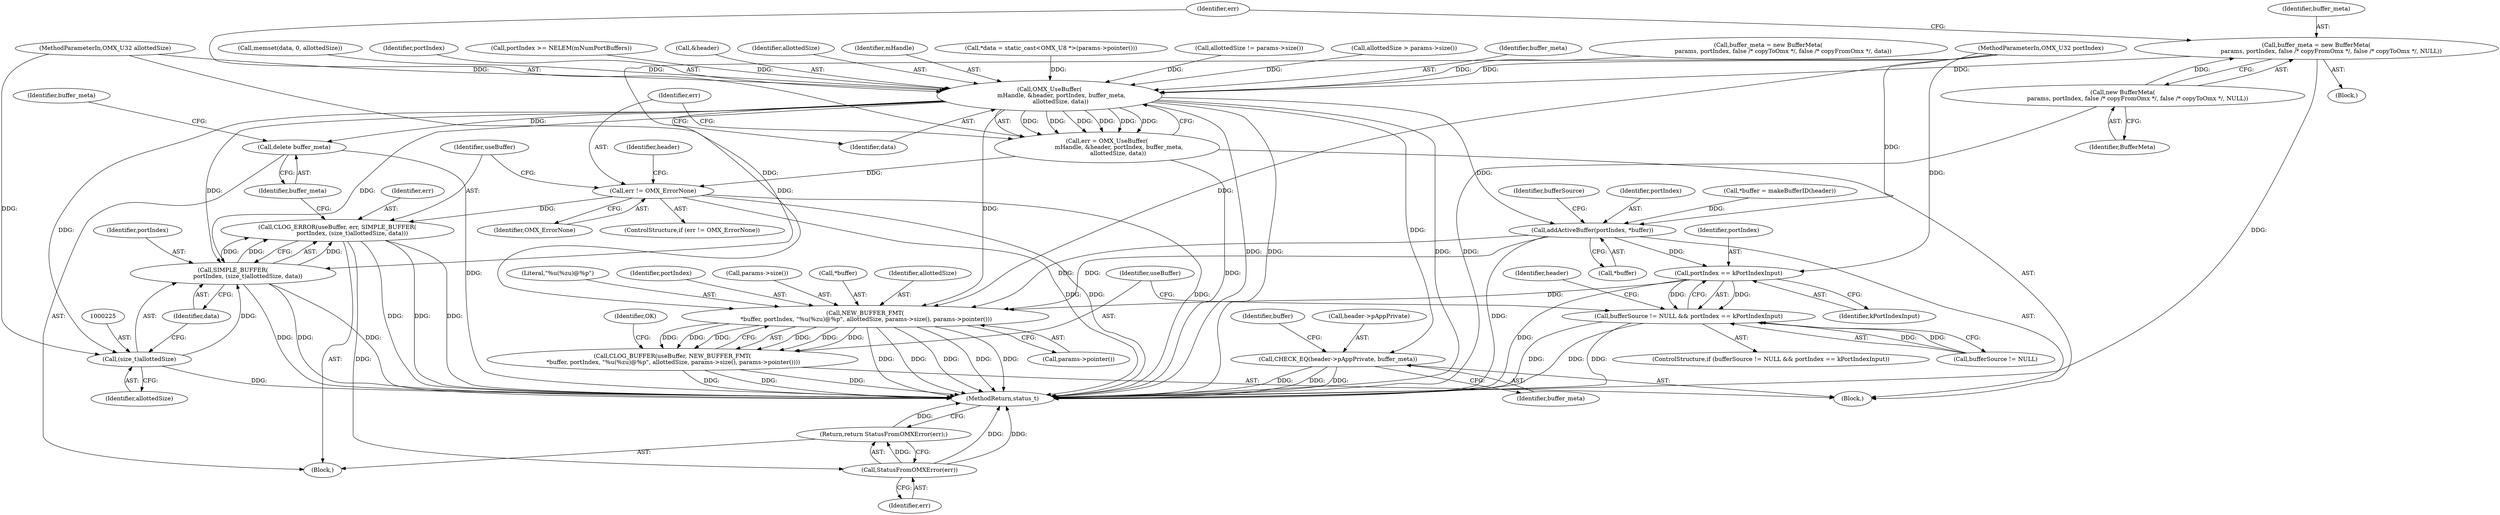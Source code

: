 digraph "0_Android_0f177948ae2640bfe4d70f8e4248e106406b3b0a_18@pointer" {
"1000198" [label="(Call,buffer_meta = new BufferMeta(\n                params, portIndex, false /* copyFromOmx */, false /* copyToOmx */, NULL))"];
"1000200" [label="(Call,new BufferMeta(\n                params, portIndex, false /* copyFromOmx */, false /* copyToOmx */, NULL))"];
"1000206" [label="(Call,OMX_UseBuffer(\n             mHandle, &header, portIndex, buffer_meta,\n            allottedSize, data))"];
"1000204" [label="(Call,err = OMX_UseBuffer(\n             mHandle, &header, portIndex, buffer_meta,\n            allottedSize, data))"];
"1000215" [label="(Call,err != OMX_ErrorNone)"];
"1000219" [label="(Call,CLOG_ERROR(useBuffer, err, SIMPLE_BUFFER(\n                portIndex, (size_t)allottedSize, data)))"];
"1000238" [label="(Call,StatusFromOMXError(err))"];
"1000237" [label="(Return,return StatusFromOMXError(err);)"];
"1000222" [label="(Call,SIMPLE_BUFFER(\n                portIndex, (size_t)allottedSize, data))"];
"1000224" [label="(Call,(size_t)allottedSize)"];
"1000228" [label="(Call,delete buffer_meta)"];
"1000240" [label="(Call,CHECK_EQ(header->pAppPrivate, buffer_meta))"];
"1000250" [label="(Call,addActiveBuffer(portIndex, *buffer))"];
"1000260" [label="(Call,portIndex == kPortIndexInput)"];
"1000256" [label="(Call,bufferSource != NULL && portIndex == kPortIndexInput)"];
"1000268" [label="(Call,NEW_BUFFER_FMT(\n *buffer, portIndex, \"%u(%zu)@%p\", allottedSize, params->size(), params->pointer()))"];
"1000266" [label="(Call,CLOG_BUFFER(useBuffer, NEW_BUFFER_FMT(\n *buffer, portIndex, \"%u(%zu)@%p\", allottedSize, params->size(), params->pointer())))"];
"1000251" [label="(Identifier,portIndex)"];
"1000240" [label="(Call,CHECK_EQ(header->pAppPrivate, buffer_meta))"];
"1000268" [label="(Call,NEW_BUFFER_FMT(\n *buffer, portIndex, \"%u(%zu)@%p\", allottedSize, params->size(), params->pointer()))"];
"1000217" [label="(Identifier,OMX_ErrorNone)"];
"1000224" [label="(Call,(size_t)allottedSize)"];
"1000219" [label="(Call,CLOG_ERROR(useBuffer, err, SIMPLE_BUFFER(\n                portIndex, (size_t)allottedSize, data)))"];
"1000198" [label="(Call,buffer_meta = new BufferMeta(\n                params, portIndex, false /* copyFromOmx */, false /* copyToOmx */, NULL))"];
"1000274" [label="(Call,params->size())"];
"1000150" [label="(Call,*data = static_cast<OMX_U8 *>(params->pointer()))"];
"1000197" [label="(Block,)"];
"1000269" [label="(Call,*buffer)"];
"1000273" [label="(Identifier,allottedSize)"];
"1000261" [label="(Identifier,portIndex)"];
"1000245" [label="(Call,*buffer = makeBufferID(header))"];
"1000272" [label="(Literal,\"%u(%zu)@%p\")"];
"1000215" [label="(Call,err != OMX_ErrorNone)"];
"1000265" [label="(Identifier,header)"];
"1000175" [label="(Call,allottedSize != params->size())"];
"1000201" [label="(Identifier,BufferMeta)"];
"1000250" [label="(Call,addActiveBuffer(portIndex, *buffer))"];
"1000257" [label="(Call,bufferSource != NULL)"];
"1000213" [label="(Identifier,data)"];
"1000130" [label="(Call,allottedSize > params->size())"];
"1000199" [label="(Identifier,buffer_meta)"];
"1000271" [label="(Identifier,portIndex)"];
"1000277" [label="(Identifier,OK)"];
"1000204" [label="(Call,err = OMX_UseBuffer(\n             mHandle, &header, portIndex, buffer_meta,\n            allottedSize, data))"];
"1000266" [label="(Call,CLOG_BUFFER(useBuffer, NEW_BUFFER_FMT(\n *buffer, portIndex, \"%u(%zu)@%p\", allottedSize, params->size(), params->pointer())))"];
"1000214" [label="(ControlStructure,if (err != OMX_ErrorNone))"];
"1000247" [label="(Identifier,buffer)"];
"1000211" [label="(Identifier,buffer_meta)"];
"1000216" [label="(Identifier,err)"];
"1000109" [label="(MethodParameterIn,OMX_U32 portIndex)"];
"1000192" [label="(Call,buffer_meta = new BufferMeta(\n                params, portIndex, false /* copyToOmx */, false /* copyFromOmx */, data))"];
"1000256" [label="(Call,bufferSource != NULL && portIndex == kPortIndexInput)"];
"1000170" [label="(Call,memset(data, 0, allottedSize))"];
"1000229" [label="(Identifier,buffer_meta)"];
"1000275" [label="(Call,params->pointer())"];
"1000200" [label="(Call,new BufferMeta(\n                params, portIndex, false /* copyFromOmx */, false /* copyToOmx */, NULL))"];
"1000242" [label="(Identifier,header)"];
"1000205" [label="(Identifier,err)"];
"1000206" [label="(Call,OMX_UseBuffer(\n             mHandle, &header, portIndex, buffer_meta,\n            allottedSize, data))"];
"1000262" [label="(Identifier,kPortIndexInput)"];
"1000210" [label="(Identifier,portIndex)"];
"1000239" [label="(Identifier,err)"];
"1000258" [label="(Identifier,bufferSource)"];
"1000133" [label="(Call,portIndex >= NELEM(mNumPortBuffers))"];
"1000278" [label="(MethodReturn,status_t)"];
"1000260" [label="(Call,portIndex == kPortIndexInput)"];
"1000222" [label="(Call,SIMPLE_BUFFER(\n                portIndex, (size_t)allottedSize, data))"];
"1000113" [label="(Block,)"];
"1000241" [label="(Call,header->pAppPrivate)"];
"1000112" [label="(MethodParameterIn,OMX_U32 allottedSize)"];
"1000208" [label="(Call,&header)"];
"1000220" [label="(Identifier,useBuffer)"];
"1000238" [label="(Call,StatusFromOMXError(err))"];
"1000227" [label="(Identifier,data)"];
"1000218" [label="(Block,)"];
"1000223" [label="(Identifier,portIndex)"];
"1000212" [label="(Identifier,allottedSize)"];
"1000221" [label="(Identifier,err)"];
"1000252" [label="(Call,*buffer)"];
"1000207" [label="(Identifier,mHandle)"];
"1000244" [label="(Identifier,buffer_meta)"];
"1000228" [label="(Call,delete buffer_meta)"];
"1000237" [label="(Return,return StatusFromOMXError(err);)"];
"1000267" [label="(Identifier,useBuffer)"];
"1000226" [label="(Identifier,allottedSize)"];
"1000231" [label="(Identifier,buffer_meta)"];
"1000255" [label="(ControlStructure,if (bufferSource != NULL && portIndex == kPortIndexInput))"];
"1000198" -> "1000197"  [label="AST: "];
"1000198" -> "1000200"  [label="CFG: "];
"1000199" -> "1000198"  [label="AST: "];
"1000200" -> "1000198"  [label="AST: "];
"1000205" -> "1000198"  [label="CFG: "];
"1000198" -> "1000278"  [label="DDG: "];
"1000200" -> "1000198"  [label="DDG: "];
"1000198" -> "1000206"  [label="DDG: "];
"1000200" -> "1000201"  [label="CFG: "];
"1000201" -> "1000200"  [label="AST: "];
"1000200" -> "1000278"  [label="DDG: "];
"1000206" -> "1000204"  [label="AST: "];
"1000206" -> "1000213"  [label="CFG: "];
"1000207" -> "1000206"  [label="AST: "];
"1000208" -> "1000206"  [label="AST: "];
"1000210" -> "1000206"  [label="AST: "];
"1000211" -> "1000206"  [label="AST: "];
"1000212" -> "1000206"  [label="AST: "];
"1000213" -> "1000206"  [label="AST: "];
"1000204" -> "1000206"  [label="CFG: "];
"1000206" -> "1000278"  [label="DDG: "];
"1000206" -> "1000278"  [label="DDG: "];
"1000206" -> "1000278"  [label="DDG: "];
"1000206" -> "1000204"  [label="DDG: "];
"1000206" -> "1000204"  [label="DDG: "];
"1000206" -> "1000204"  [label="DDG: "];
"1000206" -> "1000204"  [label="DDG: "];
"1000206" -> "1000204"  [label="DDG: "];
"1000206" -> "1000204"  [label="DDG: "];
"1000133" -> "1000206"  [label="DDG: "];
"1000109" -> "1000206"  [label="DDG: "];
"1000192" -> "1000206"  [label="DDG: "];
"1000175" -> "1000206"  [label="DDG: "];
"1000130" -> "1000206"  [label="DDG: "];
"1000112" -> "1000206"  [label="DDG: "];
"1000150" -> "1000206"  [label="DDG: "];
"1000170" -> "1000206"  [label="DDG: "];
"1000206" -> "1000222"  [label="DDG: "];
"1000206" -> "1000222"  [label="DDG: "];
"1000206" -> "1000224"  [label="DDG: "];
"1000206" -> "1000228"  [label="DDG: "];
"1000206" -> "1000240"  [label="DDG: "];
"1000206" -> "1000250"  [label="DDG: "];
"1000206" -> "1000268"  [label="DDG: "];
"1000204" -> "1000113"  [label="AST: "];
"1000205" -> "1000204"  [label="AST: "];
"1000216" -> "1000204"  [label="CFG: "];
"1000204" -> "1000278"  [label="DDG: "];
"1000204" -> "1000215"  [label="DDG: "];
"1000215" -> "1000214"  [label="AST: "];
"1000215" -> "1000217"  [label="CFG: "];
"1000216" -> "1000215"  [label="AST: "];
"1000217" -> "1000215"  [label="AST: "];
"1000220" -> "1000215"  [label="CFG: "];
"1000242" -> "1000215"  [label="CFG: "];
"1000215" -> "1000278"  [label="DDG: "];
"1000215" -> "1000278"  [label="DDG: "];
"1000215" -> "1000278"  [label="DDG: "];
"1000215" -> "1000219"  [label="DDG: "];
"1000219" -> "1000218"  [label="AST: "];
"1000219" -> "1000222"  [label="CFG: "];
"1000220" -> "1000219"  [label="AST: "];
"1000221" -> "1000219"  [label="AST: "];
"1000222" -> "1000219"  [label="AST: "];
"1000229" -> "1000219"  [label="CFG: "];
"1000219" -> "1000278"  [label="DDG: "];
"1000219" -> "1000278"  [label="DDG: "];
"1000219" -> "1000278"  [label="DDG: "];
"1000222" -> "1000219"  [label="DDG: "];
"1000222" -> "1000219"  [label="DDG: "];
"1000222" -> "1000219"  [label="DDG: "];
"1000219" -> "1000238"  [label="DDG: "];
"1000238" -> "1000237"  [label="AST: "];
"1000238" -> "1000239"  [label="CFG: "];
"1000239" -> "1000238"  [label="AST: "];
"1000237" -> "1000238"  [label="CFG: "];
"1000238" -> "1000278"  [label="DDG: "];
"1000238" -> "1000278"  [label="DDG: "];
"1000238" -> "1000237"  [label="DDG: "];
"1000237" -> "1000218"  [label="AST: "];
"1000278" -> "1000237"  [label="CFG: "];
"1000237" -> "1000278"  [label="DDG: "];
"1000222" -> "1000227"  [label="CFG: "];
"1000223" -> "1000222"  [label="AST: "];
"1000224" -> "1000222"  [label="AST: "];
"1000227" -> "1000222"  [label="AST: "];
"1000222" -> "1000278"  [label="DDG: "];
"1000222" -> "1000278"  [label="DDG: "];
"1000222" -> "1000278"  [label="DDG: "];
"1000109" -> "1000222"  [label="DDG: "];
"1000224" -> "1000222"  [label="DDG: "];
"1000224" -> "1000226"  [label="CFG: "];
"1000225" -> "1000224"  [label="AST: "];
"1000226" -> "1000224"  [label="AST: "];
"1000227" -> "1000224"  [label="CFG: "];
"1000224" -> "1000278"  [label="DDG: "];
"1000112" -> "1000224"  [label="DDG: "];
"1000228" -> "1000218"  [label="AST: "];
"1000228" -> "1000229"  [label="CFG: "];
"1000229" -> "1000228"  [label="AST: "];
"1000231" -> "1000228"  [label="CFG: "];
"1000228" -> "1000278"  [label="DDG: "];
"1000240" -> "1000113"  [label="AST: "];
"1000240" -> "1000244"  [label="CFG: "];
"1000241" -> "1000240"  [label="AST: "];
"1000244" -> "1000240"  [label="AST: "];
"1000247" -> "1000240"  [label="CFG: "];
"1000240" -> "1000278"  [label="DDG: "];
"1000240" -> "1000278"  [label="DDG: "];
"1000240" -> "1000278"  [label="DDG: "];
"1000250" -> "1000113"  [label="AST: "];
"1000250" -> "1000252"  [label="CFG: "];
"1000251" -> "1000250"  [label="AST: "];
"1000252" -> "1000250"  [label="AST: "];
"1000258" -> "1000250"  [label="CFG: "];
"1000250" -> "1000278"  [label="DDG: "];
"1000109" -> "1000250"  [label="DDG: "];
"1000245" -> "1000250"  [label="DDG: "];
"1000250" -> "1000260"  [label="DDG: "];
"1000250" -> "1000268"  [label="DDG: "];
"1000250" -> "1000268"  [label="DDG: "];
"1000260" -> "1000256"  [label="AST: "];
"1000260" -> "1000262"  [label="CFG: "];
"1000261" -> "1000260"  [label="AST: "];
"1000262" -> "1000260"  [label="AST: "];
"1000256" -> "1000260"  [label="CFG: "];
"1000260" -> "1000278"  [label="DDG: "];
"1000260" -> "1000256"  [label="DDG: "];
"1000260" -> "1000256"  [label="DDG: "];
"1000109" -> "1000260"  [label="DDG: "];
"1000260" -> "1000268"  [label="DDG: "];
"1000256" -> "1000255"  [label="AST: "];
"1000256" -> "1000257"  [label="CFG: "];
"1000257" -> "1000256"  [label="AST: "];
"1000265" -> "1000256"  [label="CFG: "];
"1000267" -> "1000256"  [label="CFG: "];
"1000256" -> "1000278"  [label="DDG: "];
"1000256" -> "1000278"  [label="DDG: "];
"1000256" -> "1000278"  [label="DDG: "];
"1000257" -> "1000256"  [label="DDG: "];
"1000257" -> "1000256"  [label="DDG: "];
"1000268" -> "1000266"  [label="AST: "];
"1000268" -> "1000275"  [label="CFG: "];
"1000269" -> "1000268"  [label="AST: "];
"1000271" -> "1000268"  [label="AST: "];
"1000272" -> "1000268"  [label="AST: "];
"1000273" -> "1000268"  [label="AST: "];
"1000274" -> "1000268"  [label="AST: "];
"1000275" -> "1000268"  [label="AST: "];
"1000266" -> "1000268"  [label="CFG: "];
"1000268" -> "1000278"  [label="DDG: "];
"1000268" -> "1000278"  [label="DDG: "];
"1000268" -> "1000278"  [label="DDG: "];
"1000268" -> "1000278"  [label="DDG: "];
"1000268" -> "1000278"  [label="DDG: "];
"1000268" -> "1000266"  [label="DDG: "];
"1000268" -> "1000266"  [label="DDG: "];
"1000268" -> "1000266"  [label="DDG: "];
"1000268" -> "1000266"  [label="DDG: "];
"1000268" -> "1000266"  [label="DDG: "];
"1000268" -> "1000266"  [label="DDG: "];
"1000109" -> "1000268"  [label="DDG: "];
"1000112" -> "1000268"  [label="DDG: "];
"1000266" -> "1000113"  [label="AST: "];
"1000267" -> "1000266"  [label="AST: "];
"1000277" -> "1000266"  [label="CFG: "];
"1000266" -> "1000278"  [label="DDG: "];
"1000266" -> "1000278"  [label="DDG: "];
"1000266" -> "1000278"  [label="DDG: "];
}
